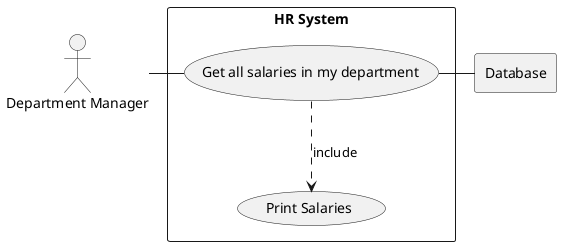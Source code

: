 @startuml
actor DM as "Department Manager"

rectangle Database

rectangle "HR System" {
    usecase UC3 as "Get all salaries in my department"

    usecase UCa as "Print Salaries"

    DM - UC3
    UC3 ..> UCa : include
    UC3 - Database
}
@enduml